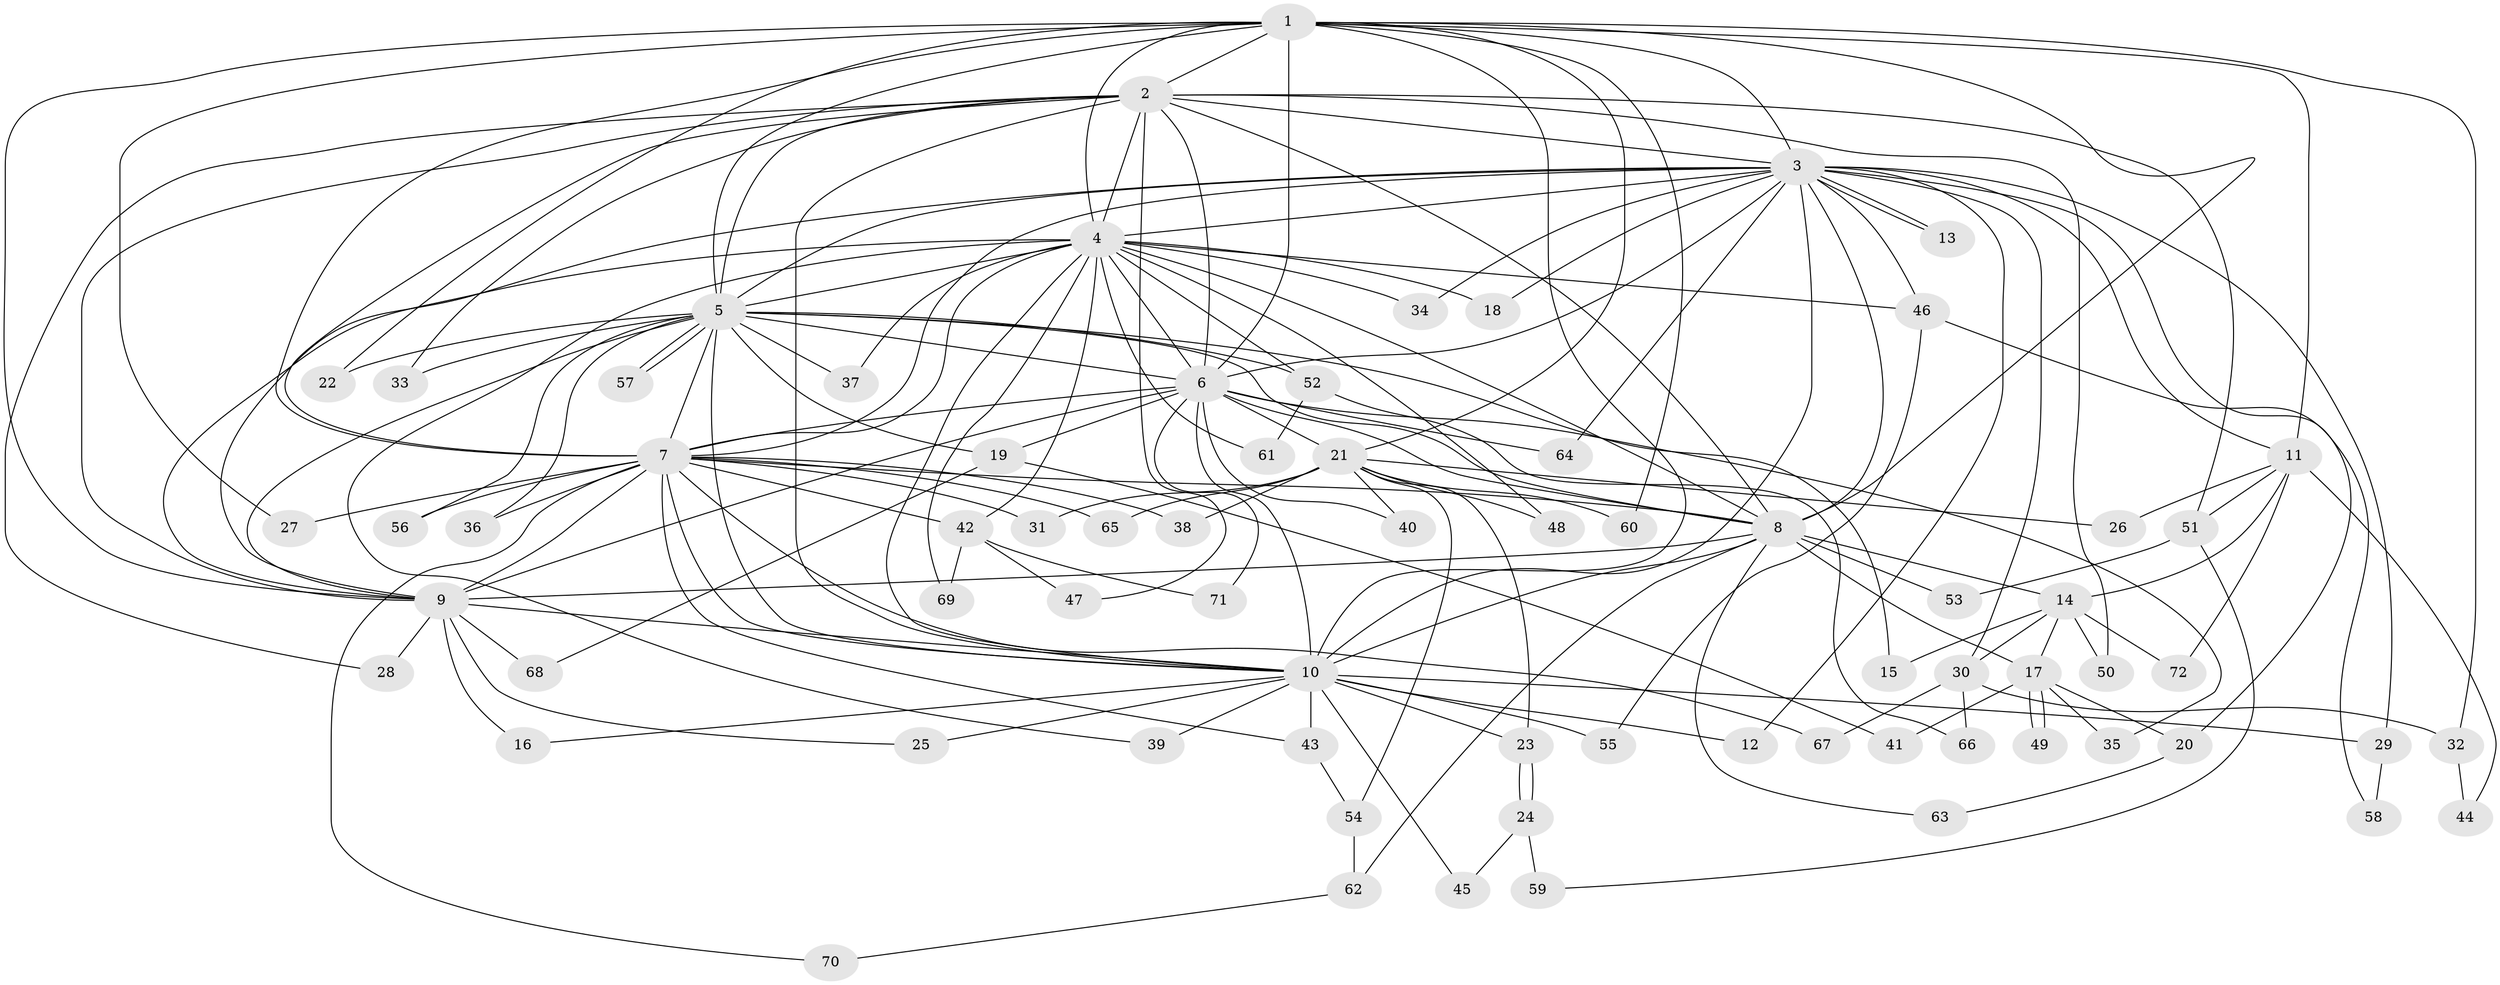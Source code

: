 // coarse degree distribution, {16: 0.03636363636363636, 19: 0.03636363636363636, 13: 0.01818181818181818, 20: 0.01818181818181818, 7: 0.03636363636363636, 2: 0.6363636363636364, 5: 0.03636363636363636, 4: 0.10909090909090909, 3: 0.05454545454545454, 10: 0.01818181818181818}
// Generated by graph-tools (version 1.1) at 2025/51/02/27/25 19:51:46]
// undirected, 72 vertices, 169 edges
graph export_dot {
graph [start="1"]
  node [color=gray90,style=filled];
  1;
  2;
  3;
  4;
  5;
  6;
  7;
  8;
  9;
  10;
  11;
  12;
  13;
  14;
  15;
  16;
  17;
  18;
  19;
  20;
  21;
  22;
  23;
  24;
  25;
  26;
  27;
  28;
  29;
  30;
  31;
  32;
  33;
  34;
  35;
  36;
  37;
  38;
  39;
  40;
  41;
  42;
  43;
  44;
  45;
  46;
  47;
  48;
  49;
  50;
  51;
  52;
  53;
  54;
  55;
  56;
  57;
  58;
  59;
  60;
  61;
  62;
  63;
  64;
  65;
  66;
  67;
  68;
  69;
  70;
  71;
  72;
  1 -- 2;
  1 -- 3;
  1 -- 4;
  1 -- 5;
  1 -- 6;
  1 -- 7;
  1 -- 8;
  1 -- 9;
  1 -- 10;
  1 -- 11;
  1 -- 21;
  1 -- 22;
  1 -- 27;
  1 -- 32;
  1 -- 60;
  2 -- 3;
  2 -- 4;
  2 -- 5;
  2 -- 6;
  2 -- 7;
  2 -- 8;
  2 -- 9;
  2 -- 10;
  2 -- 28;
  2 -- 33;
  2 -- 47;
  2 -- 50;
  2 -- 51;
  3 -- 4;
  3 -- 5;
  3 -- 6;
  3 -- 7;
  3 -- 8;
  3 -- 9;
  3 -- 10;
  3 -- 11;
  3 -- 12;
  3 -- 13;
  3 -- 13;
  3 -- 18;
  3 -- 20;
  3 -- 29;
  3 -- 30;
  3 -- 34;
  3 -- 46;
  3 -- 64;
  4 -- 5;
  4 -- 6;
  4 -- 7;
  4 -- 8;
  4 -- 9;
  4 -- 10;
  4 -- 18;
  4 -- 34;
  4 -- 37;
  4 -- 39;
  4 -- 42;
  4 -- 46;
  4 -- 48;
  4 -- 52;
  4 -- 61;
  4 -- 69;
  5 -- 6;
  5 -- 7;
  5 -- 8;
  5 -- 9;
  5 -- 10;
  5 -- 15;
  5 -- 19;
  5 -- 22;
  5 -- 33;
  5 -- 36;
  5 -- 37;
  5 -- 52;
  5 -- 56;
  5 -- 57;
  5 -- 57;
  6 -- 7;
  6 -- 8;
  6 -- 9;
  6 -- 10;
  6 -- 19;
  6 -- 21;
  6 -- 35;
  6 -- 40;
  6 -- 64;
  6 -- 71;
  7 -- 8;
  7 -- 9;
  7 -- 10;
  7 -- 27;
  7 -- 31;
  7 -- 36;
  7 -- 38;
  7 -- 42;
  7 -- 43;
  7 -- 56;
  7 -- 65;
  7 -- 67;
  7 -- 70;
  8 -- 9;
  8 -- 10;
  8 -- 14;
  8 -- 17;
  8 -- 53;
  8 -- 62;
  8 -- 63;
  9 -- 10;
  9 -- 16;
  9 -- 25;
  9 -- 28;
  9 -- 68;
  10 -- 12;
  10 -- 16;
  10 -- 23;
  10 -- 25;
  10 -- 29;
  10 -- 39;
  10 -- 43;
  10 -- 45;
  10 -- 55;
  11 -- 14;
  11 -- 26;
  11 -- 44;
  11 -- 51;
  11 -- 72;
  14 -- 15;
  14 -- 17;
  14 -- 30;
  14 -- 50;
  14 -- 72;
  17 -- 20;
  17 -- 35;
  17 -- 41;
  17 -- 49;
  17 -- 49;
  19 -- 41;
  19 -- 68;
  20 -- 63;
  21 -- 23;
  21 -- 26;
  21 -- 31;
  21 -- 38;
  21 -- 40;
  21 -- 48;
  21 -- 54;
  21 -- 60;
  21 -- 65;
  23 -- 24;
  23 -- 24;
  24 -- 45;
  24 -- 59;
  29 -- 58;
  30 -- 32;
  30 -- 66;
  30 -- 67;
  32 -- 44;
  42 -- 47;
  42 -- 69;
  42 -- 71;
  43 -- 54;
  46 -- 55;
  46 -- 58;
  51 -- 53;
  51 -- 59;
  52 -- 61;
  52 -- 66;
  54 -- 62;
  62 -- 70;
}
